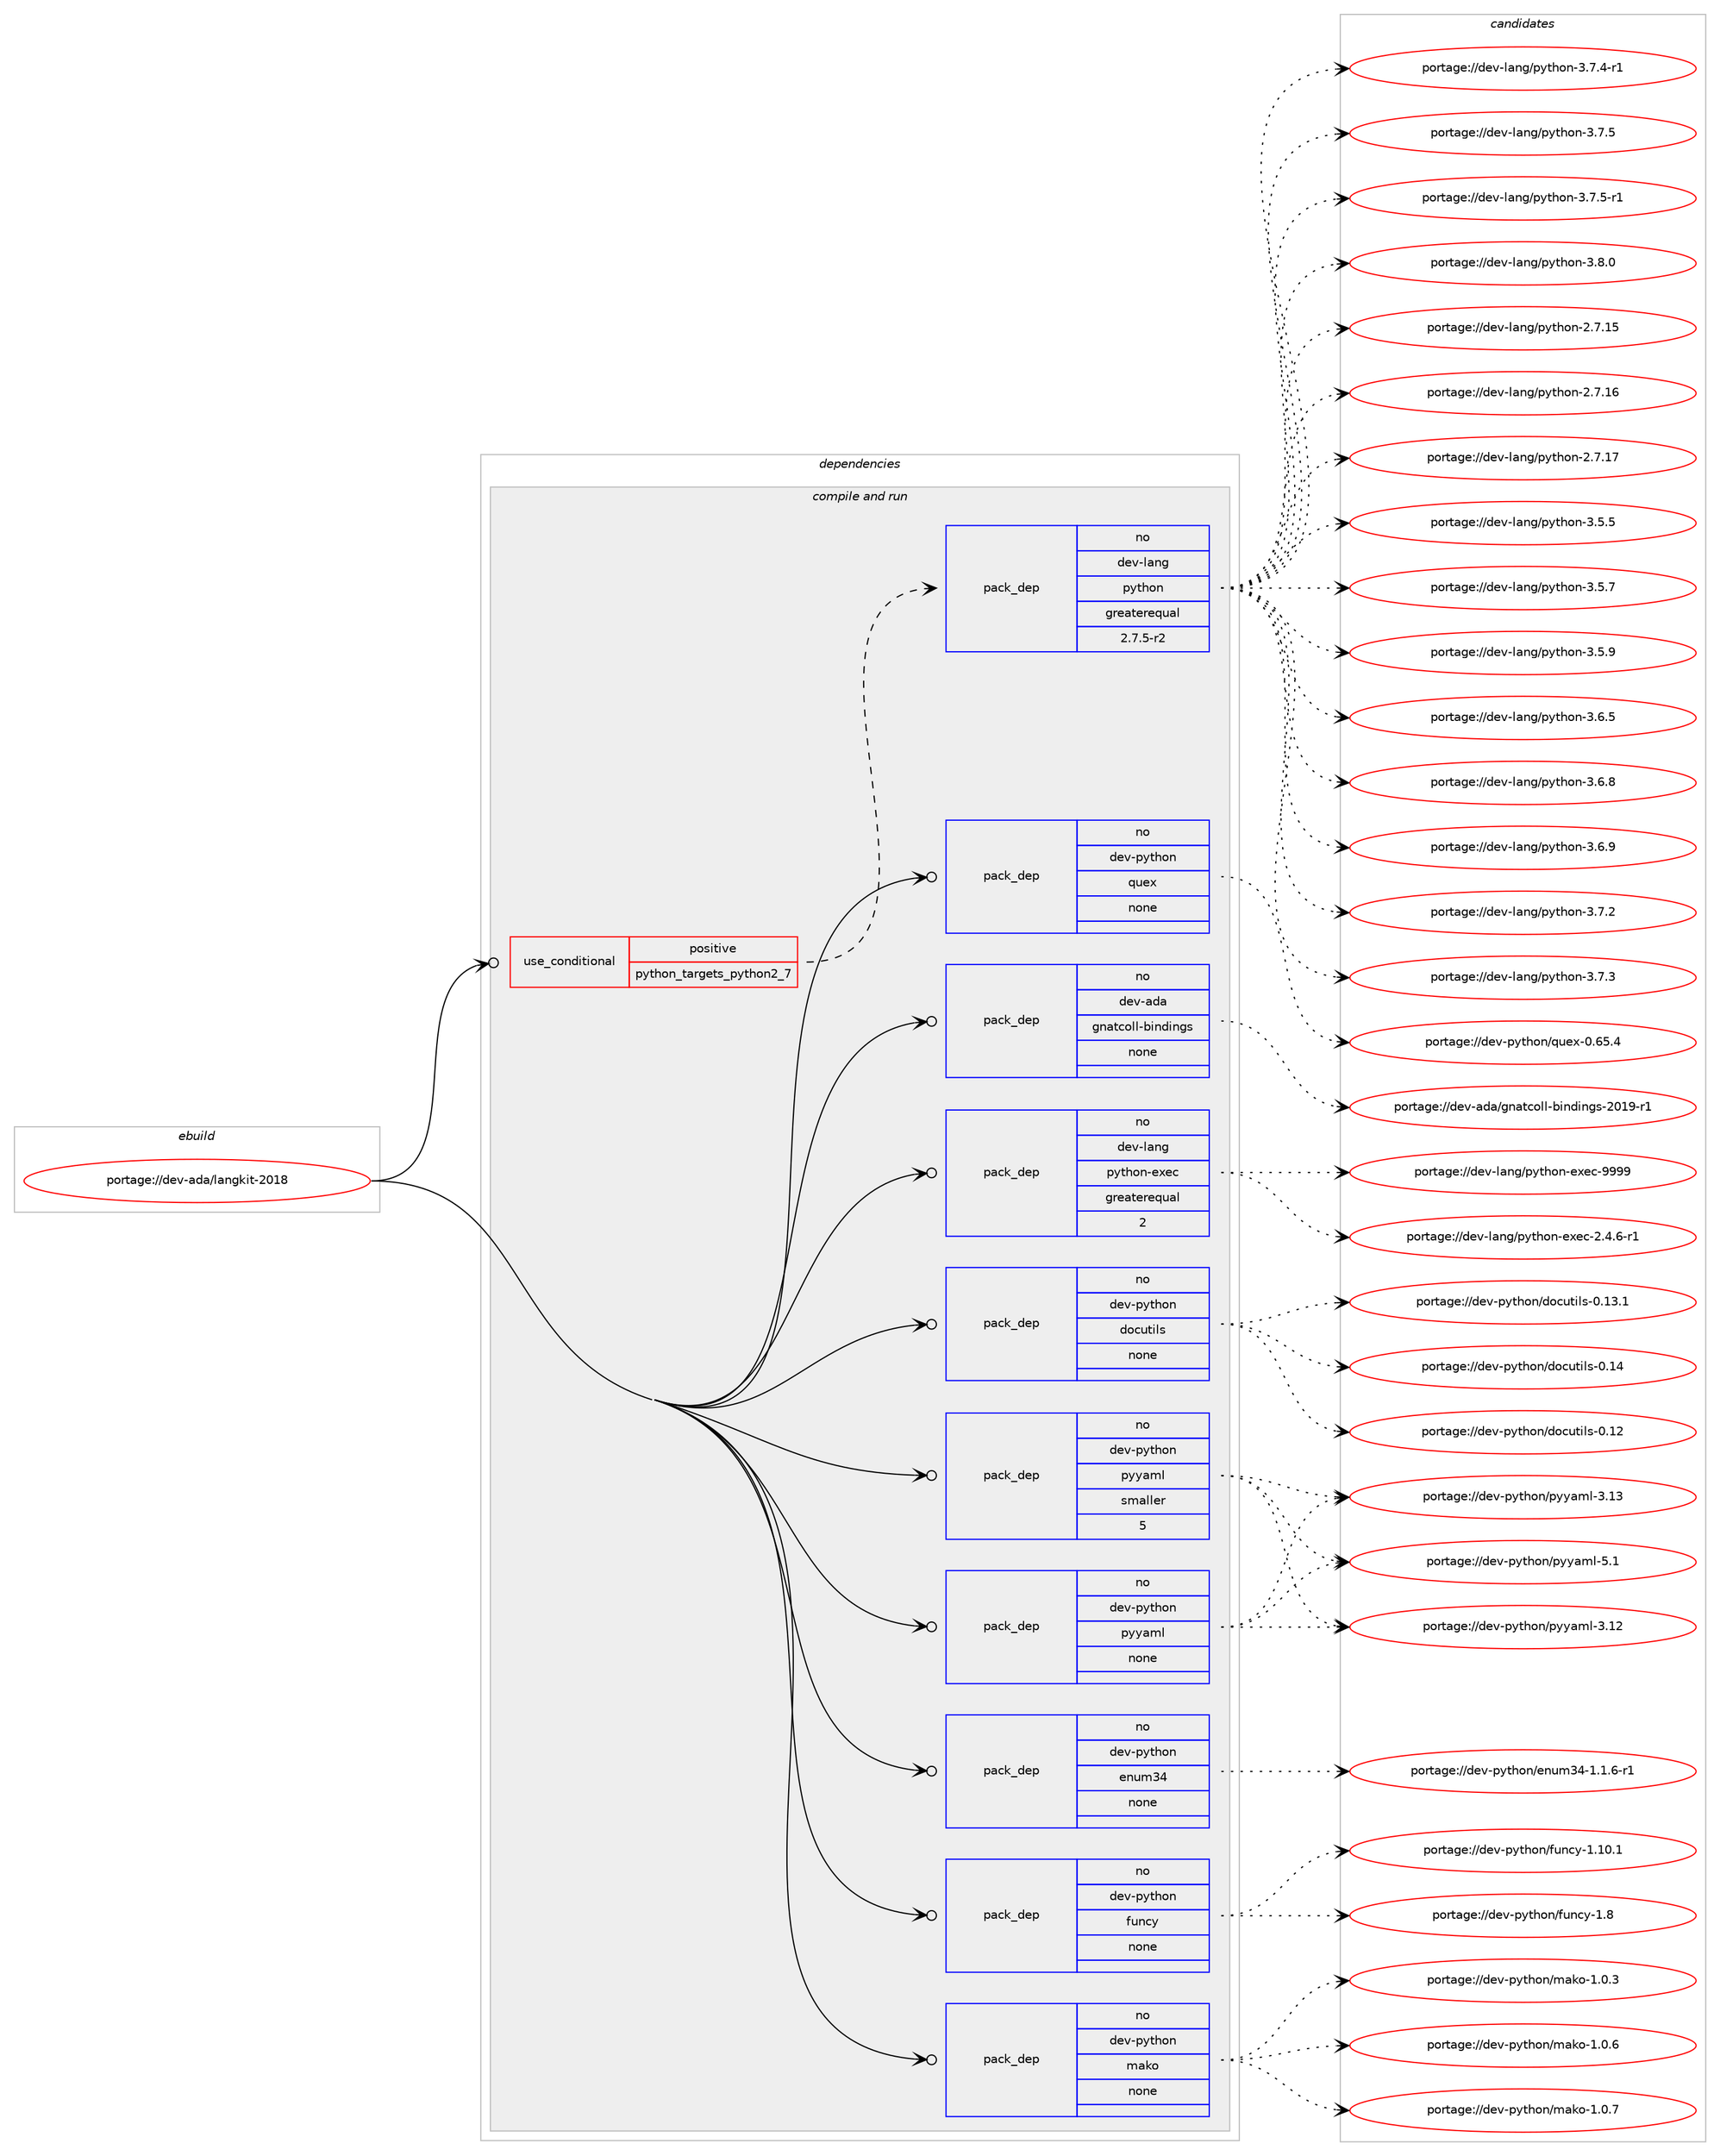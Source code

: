 digraph prolog {

# *************
# Graph options
# *************

newrank=true;
concentrate=true;
compound=true;
graph [rankdir=LR,fontname=Helvetica,fontsize=10,ranksep=1.5];#, ranksep=2.5, nodesep=0.2];
edge  [arrowhead=vee];
node  [fontname=Helvetica,fontsize=10];

# **********
# The ebuild
# **********

subgraph cluster_leftcol {
color=gray;
rank=same;
label=<<i>ebuild</i>>;
id [label="portage://dev-ada/langkit-2018", color=red, width=4, href="../dev-ada/langkit-2018.svg"];
}

# ****************
# The dependencies
# ****************

subgraph cluster_midcol {
color=gray;
label=<<i>dependencies</i>>;
subgraph cluster_compile {
fillcolor="#eeeeee";
style=filled;
label=<<i>compile</i>>;
}
subgraph cluster_compileandrun {
fillcolor="#eeeeee";
style=filled;
label=<<i>compile and run</i>>;
subgraph cond11815 {
dependency52141 [label=<<TABLE BORDER="0" CELLBORDER="1" CELLSPACING="0" CELLPADDING="4"><TR><TD ROWSPAN="3" CELLPADDING="10">use_conditional</TD></TR><TR><TD>positive</TD></TR><TR><TD>python_targets_python2_7</TD></TR></TABLE>>, shape=none, color=red];
subgraph pack39205 {
dependency52142 [label=<<TABLE BORDER="0" CELLBORDER="1" CELLSPACING="0" CELLPADDING="4" WIDTH="220"><TR><TD ROWSPAN="6" CELLPADDING="30">pack_dep</TD></TR><TR><TD WIDTH="110">no</TD></TR><TR><TD>dev-lang</TD></TR><TR><TD>python</TD></TR><TR><TD>greaterequal</TD></TR><TR><TD>2.7.5-r2</TD></TR></TABLE>>, shape=none, color=blue];
}
dependency52141:e -> dependency52142:w [weight=20,style="dashed",arrowhead="vee"];
}
id:e -> dependency52141:w [weight=20,style="solid",arrowhead="odotvee"];
subgraph pack39206 {
dependency52143 [label=<<TABLE BORDER="0" CELLBORDER="1" CELLSPACING="0" CELLPADDING="4" WIDTH="220"><TR><TD ROWSPAN="6" CELLPADDING="30">pack_dep</TD></TR><TR><TD WIDTH="110">no</TD></TR><TR><TD>dev-ada</TD></TR><TR><TD>gnatcoll-bindings</TD></TR><TR><TD>none</TD></TR><TR><TD></TD></TR></TABLE>>, shape=none, color=blue];
}
id:e -> dependency52143:w [weight=20,style="solid",arrowhead="odotvee"];
subgraph pack39207 {
dependency52144 [label=<<TABLE BORDER="0" CELLBORDER="1" CELLSPACING="0" CELLPADDING="4" WIDTH="220"><TR><TD ROWSPAN="6" CELLPADDING="30">pack_dep</TD></TR><TR><TD WIDTH="110">no</TD></TR><TR><TD>dev-lang</TD></TR><TR><TD>python-exec</TD></TR><TR><TD>greaterequal</TD></TR><TR><TD>2</TD></TR></TABLE>>, shape=none, color=blue];
}
id:e -> dependency52144:w [weight=20,style="solid",arrowhead="odotvee"];
subgraph pack39208 {
dependency52145 [label=<<TABLE BORDER="0" CELLBORDER="1" CELLSPACING="0" CELLPADDING="4" WIDTH="220"><TR><TD ROWSPAN="6" CELLPADDING="30">pack_dep</TD></TR><TR><TD WIDTH="110">no</TD></TR><TR><TD>dev-python</TD></TR><TR><TD>docutils</TD></TR><TR><TD>none</TD></TR><TR><TD></TD></TR></TABLE>>, shape=none, color=blue];
}
id:e -> dependency52145:w [weight=20,style="solid",arrowhead="odotvee"];
subgraph pack39209 {
dependency52146 [label=<<TABLE BORDER="0" CELLBORDER="1" CELLSPACING="0" CELLPADDING="4" WIDTH="220"><TR><TD ROWSPAN="6" CELLPADDING="30">pack_dep</TD></TR><TR><TD WIDTH="110">no</TD></TR><TR><TD>dev-python</TD></TR><TR><TD>enum34</TD></TR><TR><TD>none</TD></TR><TR><TD></TD></TR></TABLE>>, shape=none, color=blue];
}
id:e -> dependency52146:w [weight=20,style="solid",arrowhead="odotvee"];
subgraph pack39210 {
dependency52147 [label=<<TABLE BORDER="0" CELLBORDER="1" CELLSPACING="0" CELLPADDING="4" WIDTH="220"><TR><TD ROWSPAN="6" CELLPADDING="30">pack_dep</TD></TR><TR><TD WIDTH="110">no</TD></TR><TR><TD>dev-python</TD></TR><TR><TD>funcy</TD></TR><TR><TD>none</TD></TR><TR><TD></TD></TR></TABLE>>, shape=none, color=blue];
}
id:e -> dependency52147:w [weight=20,style="solid",arrowhead="odotvee"];
subgraph pack39211 {
dependency52148 [label=<<TABLE BORDER="0" CELLBORDER="1" CELLSPACING="0" CELLPADDING="4" WIDTH="220"><TR><TD ROWSPAN="6" CELLPADDING="30">pack_dep</TD></TR><TR><TD WIDTH="110">no</TD></TR><TR><TD>dev-python</TD></TR><TR><TD>mako</TD></TR><TR><TD>none</TD></TR><TR><TD></TD></TR></TABLE>>, shape=none, color=blue];
}
id:e -> dependency52148:w [weight=20,style="solid",arrowhead="odotvee"];
subgraph pack39212 {
dependency52149 [label=<<TABLE BORDER="0" CELLBORDER="1" CELLSPACING="0" CELLPADDING="4" WIDTH="220"><TR><TD ROWSPAN="6" CELLPADDING="30">pack_dep</TD></TR><TR><TD WIDTH="110">no</TD></TR><TR><TD>dev-python</TD></TR><TR><TD>pyyaml</TD></TR><TR><TD>none</TD></TR><TR><TD></TD></TR></TABLE>>, shape=none, color=blue];
}
id:e -> dependency52149:w [weight=20,style="solid",arrowhead="odotvee"];
subgraph pack39213 {
dependency52150 [label=<<TABLE BORDER="0" CELLBORDER="1" CELLSPACING="0" CELLPADDING="4" WIDTH="220"><TR><TD ROWSPAN="6" CELLPADDING="30">pack_dep</TD></TR><TR><TD WIDTH="110">no</TD></TR><TR><TD>dev-python</TD></TR><TR><TD>pyyaml</TD></TR><TR><TD>smaller</TD></TR><TR><TD>5</TD></TR></TABLE>>, shape=none, color=blue];
}
id:e -> dependency52150:w [weight=20,style="solid",arrowhead="odotvee"];
subgraph pack39214 {
dependency52151 [label=<<TABLE BORDER="0" CELLBORDER="1" CELLSPACING="0" CELLPADDING="4" WIDTH="220"><TR><TD ROWSPAN="6" CELLPADDING="30">pack_dep</TD></TR><TR><TD WIDTH="110">no</TD></TR><TR><TD>dev-python</TD></TR><TR><TD>quex</TD></TR><TR><TD>none</TD></TR><TR><TD></TD></TR></TABLE>>, shape=none, color=blue];
}
id:e -> dependency52151:w [weight=20,style="solid",arrowhead="odotvee"];
}
subgraph cluster_run {
fillcolor="#eeeeee";
style=filled;
label=<<i>run</i>>;
}
}

# **************
# The candidates
# **************

subgraph cluster_choices {
rank=same;
color=gray;
label=<<i>candidates</i>>;

subgraph choice39205 {
color=black;
nodesep=1;
choiceportage10010111845108971101034711212111610411111045504655464953 [label="portage://dev-lang/python-2.7.15", color=red, width=4,href="../dev-lang/python-2.7.15.svg"];
choiceportage10010111845108971101034711212111610411111045504655464954 [label="portage://dev-lang/python-2.7.16", color=red, width=4,href="../dev-lang/python-2.7.16.svg"];
choiceportage10010111845108971101034711212111610411111045504655464955 [label="portage://dev-lang/python-2.7.17", color=red, width=4,href="../dev-lang/python-2.7.17.svg"];
choiceportage100101118451089711010347112121116104111110455146534653 [label="portage://dev-lang/python-3.5.5", color=red, width=4,href="../dev-lang/python-3.5.5.svg"];
choiceportage100101118451089711010347112121116104111110455146534655 [label="portage://dev-lang/python-3.5.7", color=red, width=4,href="../dev-lang/python-3.5.7.svg"];
choiceportage100101118451089711010347112121116104111110455146534657 [label="portage://dev-lang/python-3.5.9", color=red, width=4,href="../dev-lang/python-3.5.9.svg"];
choiceportage100101118451089711010347112121116104111110455146544653 [label="portage://dev-lang/python-3.6.5", color=red, width=4,href="../dev-lang/python-3.6.5.svg"];
choiceportage100101118451089711010347112121116104111110455146544656 [label="portage://dev-lang/python-3.6.8", color=red, width=4,href="../dev-lang/python-3.6.8.svg"];
choiceportage100101118451089711010347112121116104111110455146544657 [label="portage://dev-lang/python-3.6.9", color=red, width=4,href="../dev-lang/python-3.6.9.svg"];
choiceportage100101118451089711010347112121116104111110455146554650 [label="portage://dev-lang/python-3.7.2", color=red, width=4,href="../dev-lang/python-3.7.2.svg"];
choiceportage100101118451089711010347112121116104111110455146554651 [label="portage://dev-lang/python-3.7.3", color=red, width=4,href="../dev-lang/python-3.7.3.svg"];
choiceportage1001011184510897110103471121211161041111104551465546524511449 [label="portage://dev-lang/python-3.7.4-r1", color=red, width=4,href="../dev-lang/python-3.7.4-r1.svg"];
choiceportage100101118451089711010347112121116104111110455146554653 [label="portage://dev-lang/python-3.7.5", color=red, width=4,href="../dev-lang/python-3.7.5.svg"];
choiceportage1001011184510897110103471121211161041111104551465546534511449 [label="portage://dev-lang/python-3.7.5-r1", color=red, width=4,href="../dev-lang/python-3.7.5-r1.svg"];
choiceportage100101118451089711010347112121116104111110455146564648 [label="portage://dev-lang/python-3.8.0", color=red, width=4,href="../dev-lang/python-3.8.0.svg"];
dependency52142:e -> choiceportage10010111845108971101034711212111610411111045504655464953:w [style=dotted,weight="100"];
dependency52142:e -> choiceportage10010111845108971101034711212111610411111045504655464954:w [style=dotted,weight="100"];
dependency52142:e -> choiceportage10010111845108971101034711212111610411111045504655464955:w [style=dotted,weight="100"];
dependency52142:e -> choiceportage100101118451089711010347112121116104111110455146534653:w [style=dotted,weight="100"];
dependency52142:e -> choiceportage100101118451089711010347112121116104111110455146534655:w [style=dotted,weight="100"];
dependency52142:e -> choiceportage100101118451089711010347112121116104111110455146534657:w [style=dotted,weight="100"];
dependency52142:e -> choiceportage100101118451089711010347112121116104111110455146544653:w [style=dotted,weight="100"];
dependency52142:e -> choiceportage100101118451089711010347112121116104111110455146544656:w [style=dotted,weight="100"];
dependency52142:e -> choiceportage100101118451089711010347112121116104111110455146544657:w [style=dotted,weight="100"];
dependency52142:e -> choiceportage100101118451089711010347112121116104111110455146554650:w [style=dotted,weight="100"];
dependency52142:e -> choiceportage100101118451089711010347112121116104111110455146554651:w [style=dotted,weight="100"];
dependency52142:e -> choiceportage1001011184510897110103471121211161041111104551465546524511449:w [style=dotted,weight="100"];
dependency52142:e -> choiceportage100101118451089711010347112121116104111110455146554653:w [style=dotted,weight="100"];
dependency52142:e -> choiceportage1001011184510897110103471121211161041111104551465546534511449:w [style=dotted,weight="100"];
dependency52142:e -> choiceportage100101118451089711010347112121116104111110455146564648:w [style=dotted,weight="100"];
}
subgraph choice39206 {
color=black;
nodesep=1;
choiceportage100101118459710097471031109711699111108108459810511010010511010311545504849574511449 [label="portage://dev-ada/gnatcoll-bindings-2019-r1", color=red, width=4,href="../dev-ada/gnatcoll-bindings-2019-r1.svg"];
dependency52143:e -> choiceportage100101118459710097471031109711699111108108459810511010010511010311545504849574511449:w [style=dotted,weight="100"];
}
subgraph choice39207 {
color=black;
nodesep=1;
choiceportage10010111845108971101034711212111610411111045101120101994550465246544511449 [label="portage://dev-lang/python-exec-2.4.6-r1", color=red, width=4,href="../dev-lang/python-exec-2.4.6-r1.svg"];
choiceportage10010111845108971101034711212111610411111045101120101994557575757 [label="portage://dev-lang/python-exec-9999", color=red, width=4,href="../dev-lang/python-exec-9999.svg"];
dependency52144:e -> choiceportage10010111845108971101034711212111610411111045101120101994550465246544511449:w [style=dotted,weight="100"];
dependency52144:e -> choiceportage10010111845108971101034711212111610411111045101120101994557575757:w [style=dotted,weight="100"];
}
subgraph choice39208 {
color=black;
nodesep=1;
choiceportage1001011184511212111610411111047100111991171161051081154548464950 [label="portage://dev-python/docutils-0.12", color=red, width=4,href="../dev-python/docutils-0.12.svg"];
choiceportage10010111845112121116104111110471001119911711610510811545484649514649 [label="portage://dev-python/docutils-0.13.1", color=red, width=4,href="../dev-python/docutils-0.13.1.svg"];
choiceportage1001011184511212111610411111047100111991171161051081154548464952 [label="portage://dev-python/docutils-0.14", color=red, width=4,href="../dev-python/docutils-0.14.svg"];
dependency52145:e -> choiceportage1001011184511212111610411111047100111991171161051081154548464950:w [style=dotted,weight="100"];
dependency52145:e -> choiceportage10010111845112121116104111110471001119911711610510811545484649514649:w [style=dotted,weight="100"];
dependency52145:e -> choiceportage1001011184511212111610411111047100111991171161051081154548464952:w [style=dotted,weight="100"];
}
subgraph choice39209 {
color=black;
nodesep=1;
choiceportage100101118451121211161041111104710111011710951524549464946544511449 [label="portage://dev-python/enum34-1.1.6-r1", color=red, width=4,href="../dev-python/enum34-1.1.6-r1.svg"];
dependency52146:e -> choiceportage100101118451121211161041111104710111011710951524549464946544511449:w [style=dotted,weight="100"];
}
subgraph choice39210 {
color=black;
nodesep=1;
choiceportage10010111845112121116104111110471021171109912145494649484649 [label="portage://dev-python/funcy-1.10.1", color=red, width=4,href="../dev-python/funcy-1.10.1.svg"];
choiceportage10010111845112121116104111110471021171109912145494656 [label="portage://dev-python/funcy-1.8", color=red, width=4,href="../dev-python/funcy-1.8.svg"];
dependency52147:e -> choiceportage10010111845112121116104111110471021171109912145494649484649:w [style=dotted,weight="100"];
dependency52147:e -> choiceportage10010111845112121116104111110471021171109912145494656:w [style=dotted,weight="100"];
}
subgraph choice39211 {
color=black;
nodesep=1;
choiceportage100101118451121211161041111104710997107111454946484651 [label="portage://dev-python/mako-1.0.3", color=red, width=4,href="../dev-python/mako-1.0.3.svg"];
choiceportage100101118451121211161041111104710997107111454946484654 [label="portage://dev-python/mako-1.0.6", color=red, width=4,href="../dev-python/mako-1.0.6.svg"];
choiceportage100101118451121211161041111104710997107111454946484655 [label="portage://dev-python/mako-1.0.7", color=red, width=4,href="../dev-python/mako-1.0.7.svg"];
dependency52148:e -> choiceportage100101118451121211161041111104710997107111454946484651:w [style=dotted,weight="100"];
dependency52148:e -> choiceportage100101118451121211161041111104710997107111454946484654:w [style=dotted,weight="100"];
dependency52148:e -> choiceportage100101118451121211161041111104710997107111454946484655:w [style=dotted,weight="100"];
}
subgraph choice39212 {
color=black;
nodesep=1;
choiceportage1001011184511212111610411111047112121121971091084551464950 [label="portage://dev-python/pyyaml-3.12", color=red, width=4,href="../dev-python/pyyaml-3.12.svg"];
choiceportage1001011184511212111610411111047112121121971091084551464951 [label="portage://dev-python/pyyaml-3.13", color=red, width=4,href="../dev-python/pyyaml-3.13.svg"];
choiceportage10010111845112121116104111110471121211219710910845534649 [label="portage://dev-python/pyyaml-5.1", color=red, width=4,href="../dev-python/pyyaml-5.1.svg"];
dependency52149:e -> choiceportage1001011184511212111610411111047112121121971091084551464950:w [style=dotted,weight="100"];
dependency52149:e -> choiceportage1001011184511212111610411111047112121121971091084551464951:w [style=dotted,weight="100"];
dependency52149:e -> choiceportage10010111845112121116104111110471121211219710910845534649:w [style=dotted,weight="100"];
}
subgraph choice39213 {
color=black;
nodesep=1;
choiceportage1001011184511212111610411111047112121121971091084551464950 [label="portage://dev-python/pyyaml-3.12", color=red, width=4,href="../dev-python/pyyaml-3.12.svg"];
choiceportage1001011184511212111610411111047112121121971091084551464951 [label="portage://dev-python/pyyaml-3.13", color=red, width=4,href="../dev-python/pyyaml-3.13.svg"];
choiceportage10010111845112121116104111110471121211219710910845534649 [label="portage://dev-python/pyyaml-5.1", color=red, width=4,href="../dev-python/pyyaml-5.1.svg"];
dependency52150:e -> choiceportage1001011184511212111610411111047112121121971091084551464950:w [style=dotted,weight="100"];
dependency52150:e -> choiceportage1001011184511212111610411111047112121121971091084551464951:w [style=dotted,weight="100"];
dependency52150:e -> choiceportage10010111845112121116104111110471121211219710910845534649:w [style=dotted,weight="100"];
}
subgraph choice39214 {
color=black;
nodesep=1;
choiceportage100101118451121211161041111104711311710112045484654534652 [label="portage://dev-python/quex-0.65.4", color=red, width=4,href="../dev-python/quex-0.65.4.svg"];
dependency52151:e -> choiceportage100101118451121211161041111104711311710112045484654534652:w [style=dotted,weight="100"];
}
}

}
